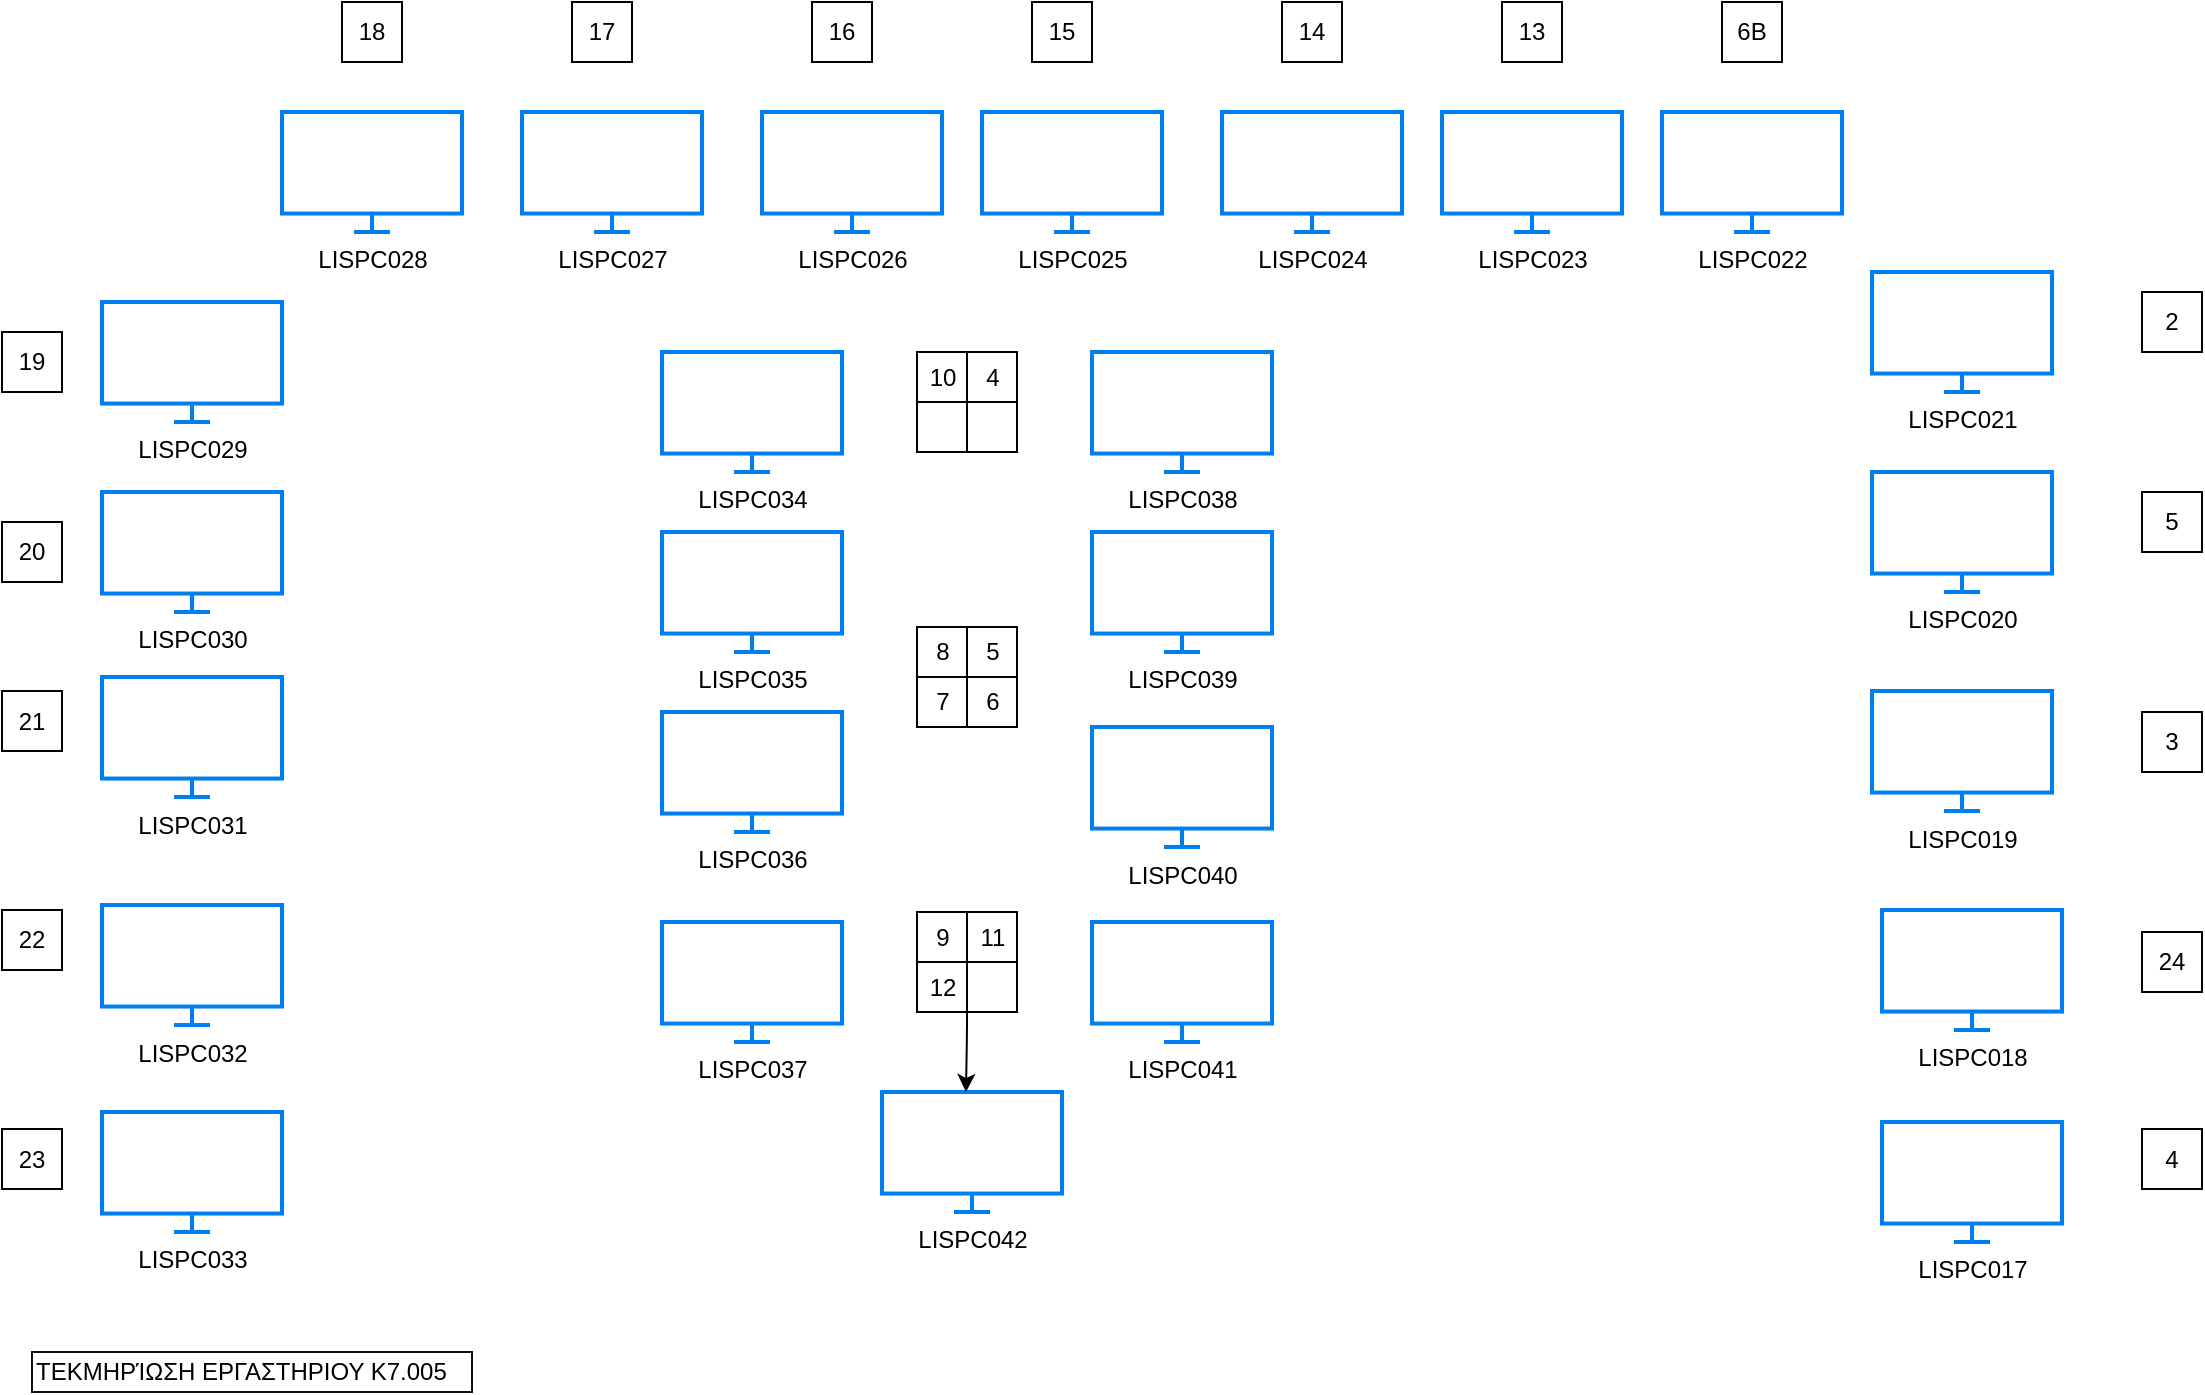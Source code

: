 <mxfile version="10.6.0" type="github"><diagram id="UbyJG_6g9Pn8B1bMpTPK" name="Page-1"><mxGraphModel dx="1314" dy="584" grid="1" gridSize="10" guides="1" tooltips="1" connect="1" arrows="1" fold="1" page="1" pageScale="1" pageWidth="827" pageHeight="1169" math="0" shadow="0"><root><mxCell id="0"/><mxCell id="1" parent="0"/><mxCell id="ywSDAZpUwCqt6Dgi9FQb-10" value="LISPC029" style="html=1;verticalLabelPosition=bottom;align=center;labelBackgroundColor=#ffffff;verticalAlign=top;strokeWidth=2;strokeColor=#0080F0;fillColor=#ffffff;shadow=0;dashed=0;shape=mxgraph.ios7.icons.monitor;" vertex="1" parent="1"><mxGeometry x="70" y="155" width="90" height="60" as="geometry"/></mxCell><mxCell id="ywSDAZpUwCqt6Dgi9FQb-11" value="LISPC030" style="html=1;verticalLabelPosition=bottom;align=center;labelBackgroundColor=#ffffff;verticalAlign=top;strokeWidth=2;strokeColor=#0080F0;fillColor=#ffffff;shadow=0;dashed=0;shape=mxgraph.ios7.icons.monitor;" vertex="1" parent="1"><mxGeometry x="70" y="250" width="90" height="60" as="geometry"/></mxCell><mxCell id="ywSDAZpUwCqt6Dgi9FQb-12" value="LISPC031" style="html=1;verticalLabelPosition=bottom;align=center;labelBackgroundColor=#ffffff;verticalAlign=top;strokeWidth=2;strokeColor=#0080F0;fillColor=#ffffff;shadow=0;dashed=0;shape=mxgraph.ios7.icons.monitor;" vertex="1" parent="1"><mxGeometry x="70" y="342.5" width="90" height="60" as="geometry"/></mxCell><mxCell id="ywSDAZpUwCqt6Dgi9FQb-13" value="LISPC032" style="html=1;verticalLabelPosition=bottom;align=center;labelBackgroundColor=#ffffff;verticalAlign=top;strokeWidth=2;strokeColor=#0080F0;fillColor=#ffffff;shadow=0;dashed=0;shape=mxgraph.ios7.icons.monitor;" vertex="1" parent="1"><mxGeometry x="70" y="456.5" width="90" height="60" as="geometry"/></mxCell><mxCell id="ywSDAZpUwCqt6Dgi9FQb-14" value="LISPC033" style="html=1;verticalLabelPosition=bottom;align=center;labelBackgroundColor=#ffffff;verticalAlign=top;strokeWidth=2;strokeColor=#0080F0;fillColor=#ffffff;shadow=0;dashed=0;shape=mxgraph.ios7.icons.monitor;" vertex="1" parent="1"><mxGeometry x="70" y="560" width="90" height="60" as="geometry"/></mxCell><mxCell id="ywSDAZpUwCqt6Dgi9FQb-15" value="LISPC028" style="html=1;verticalLabelPosition=bottom;align=center;labelBackgroundColor=#ffffff;verticalAlign=top;strokeWidth=2;strokeColor=#0080F0;fillColor=#ffffff;shadow=0;dashed=0;shape=mxgraph.ios7.icons.monitor;direction=east;" vertex="1" parent="1"><mxGeometry x="160" y="60" width="90" height="60" as="geometry"/></mxCell><mxCell id="ywSDAZpUwCqt6Dgi9FQb-16" value="LISPC027" style="html=1;verticalLabelPosition=bottom;align=center;labelBackgroundColor=#ffffff;verticalAlign=top;strokeWidth=2;strokeColor=#0080F0;fillColor=#ffffff;shadow=0;dashed=0;shape=mxgraph.ios7.icons.monitor;" vertex="1" parent="1"><mxGeometry x="280" y="60" width="90" height="60" as="geometry"/></mxCell><mxCell id="ywSDAZpUwCqt6Dgi9FQb-17" value="LISPC026" style="html=1;verticalLabelPosition=bottom;align=center;labelBackgroundColor=#ffffff;verticalAlign=top;strokeWidth=2;strokeColor=#0080F0;fillColor=#ffffff;shadow=0;dashed=0;shape=mxgraph.ios7.icons.monitor;" vertex="1" parent="1"><mxGeometry x="400" y="60" width="90" height="60" as="geometry"/></mxCell><mxCell id="ywSDAZpUwCqt6Dgi9FQb-18" value="LISPC025" style="html=1;verticalLabelPosition=bottom;align=center;labelBackgroundColor=#ffffff;verticalAlign=top;strokeWidth=2;strokeColor=#0080F0;fillColor=#ffffff;shadow=0;dashed=0;shape=mxgraph.ios7.icons.monitor;" vertex="1" parent="1"><mxGeometry x="510" y="60" width="90" height="60" as="geometry"/></mxCell><mxCell id="ywSDAZpUwCqt6Dgi9FQb-19" value="LISPC024" style="html=1;verticalLabelPosition=bottom;align=center;labelBackgroundColor=#ffffff;verticalAlign=top;strokeWidth=2;strokeColor=#0080F0;fillColor=#ffffff;shadow=0;dashed=0;shape=mxgraph.ios7.icons.monitor;" vertex="1" parent="1"><mxGeometry x="630" y="60" width="90" height="60" as="geometry"/></mxCell><mxCell id="ywSDAZpUwCqt6Dgi9FQb-20" value="LISPC023" style="html=1;verticalLabelPosition=bottom;align=center;labelBackgroundColor=#ffffff;verticalAlign=top;strokeWidth=2;strokeColor=#0080F0;fillColor=#ffffff;shadow=0;dashed=0;shape=mxgraph.ios7.icons.monitor;" vertex="1" parent="1"><mxGeometry x="740" y="60" width="90" height="60" as="geometry"/></mxCell><mxCell id="ywSDAZpUwCqt6Dgi9FQb-21" value="LISPC022" style="html=1;verticalLabelPosition=bottom;align=center;labelBackgroundColor=#ffffff;verticalAlign=top;strokeWidth=2;strokeColor=#0080F0;fillColor=#ffffff;shadow=0;dashed=0;shape=mxgraph.ios7.icons.monitor;" vertex="1" parent="1"><mxGeometry x="850" y="60" width="90" height="60" as="geometry"/></mxCell><mxCell id="ywSDAZpUwCqt6Dgi9FQb-22" value="LISPC021" style="html=1;verticalLabelPosition=bottom;align=center;labelBackgroundColor=#ffffff;verticalAlign=top;strokeWidth=2;strokeColor=#0080F0;fillColor=#ffffff;shadow=0;dashed=0;shape=mxgraph.ios7.icons.monitor;" vertex="1" parent="1"><mxGeometry x="955" y="140" width="90" height="60" as="geometry"/></mxCell><mxCell id="ywSDAZpUwCqt6Dgi9FQb-23" value="LISPC020" style="html=1;verticalLabelPosition=bottom;align=center;labelBackgroundColor=#ffffff;verticalAlign=top;strokeWidth=2;strokeColor=#0080F0;fillColor=#ffffff;shadow=0;dashed=0;shape=mxgraph.ios7.icons.monitor;" vertex="1" parent="1"><mxGeometry x="955" y="240" width="90" height="60" as="geometry"/></mxCell><mxCell id="ywSDAZpUwCqt6Dgi9FQb-24" value="LISPC019" style="html=1;verticalLabelPosition=bottom;align=center;labelBackgroundColor=#ffffff;verticalAlign=top;strokeWidth=2;strokeColor=#0080F0;fillColor=#ffffff;shadow=0;dashed=0;shape=mxgraph.ios7.icons.monitor;" vertex="1" parent="1"><mxGeometry x="955" y="349.5" width="90" height="60" as="geometry"/></mxCell><mxCell id="ywSDAZpUwCqt6Dgi9FQb-25" value="LISPC018" style="html=1;verticalLabelPosition=bottom;align=center;labelBackgroundColor=#ffffff;verticalAlign=top;strokeWidth=2;strokeColor=#0080F0;fillColor=#ffffff;shadow=0;dashed=0;shape=mxgraph.ios7.icons.monitor;" vertex="1" parent="1"><mxGeometry x="960" y="459" width="90" height="60" as="geometry"/></mxCell><mxCell id="ywSDAZpUwCqt6Dgi9FQb-26" value="LISPC017" style="html=1;verticalLabelPosition=bottom;align=center;labelBackgroundColor=#ffffff;verticalAlign=top;strokeWidth=2;strokeColor=#0080F0;fillColor=#ffffff;shadow=0;dashed=0;shape=mxgraph.ios7.icons.monitor;" vertex="1" parent="1"><mxGeometry x="960" y="565" width="90" height="60" as="geometry"/></mxCell><mxCell id="ywSDAZpUwCqt6Dgi9FQb-27" value="LISPC034" style="html=1;verticalLabelPosition=bottom;align=center;labelBackgroundColor=#ffffff;verticalAlign=top;strokeWidth=2;strokeColor=#0080F0;fillColor=#ffffff;shadow=0;dashed=0;shape=mxgraph.ios7.icons.monitor;" vertex="1" parent="1"><mxGeometry x="350" y="180" width="90" height="60" as="geometry"/></mxCell><mxCell id="ywSDAZpUwCqt6Dgi9FQb-28" value="LISPC035" style="html=1;verticalLabelPosition=bottom;align=center;labelBackgroundColor=#ffffff;verticalAlign=top;strokeWidth=2;strokeColor=#0080F0;fillColor=#ffffff;shadow=0;dashed=0;shape=mxgraph.ios7.icons.monitor;" vertex="1" parent="1"><mxGeometry x="350" y="270" width="90" height="60" as="geometry"/></mxCell><mxCell id="ywSDAZpUwCqt6Dgi9FQb-29" value="LISPC036" style="html=1;verticalLabelPosition=bottom;align=center;labelBackgroundColor=#ffffff;verticalAlign=top;strokeWidth=2;strokeColor=#0080F0;fillColor=#ffffff;shadow=0;dashed=0;shape=mxgraph.ios7.icons.monitor;" vertex="1" parent="1"><mxGeometry x="350" y="360" width="90" height="60" as="geometry"/></mxCell><mxCell id="ywSDAZpUwCqt6Dgi9FQb-30" value="LISPC037" style="html=1;verticalLabelPosition=bottom;align=center;labelBackgroundColor=#ffffff;verticalAlign=top;strokeWidth=2;strokeColor=#0080F0;fillColor=#ffffff;shadow=0;dashed=0;shape=mxgraph.ios7.icons.monitor;" vertex="1" parent="1"><mxGeometry x="350" y="465" width="90" height="60" as="geometry"/></mxCell><mxCell id="ywSDAZpUwCqt6Dgi9FQb-31" value="LISPC038" style="html=1;verticalLabelPosition=bottom;align=center;labelBackgroundColor=#ffffff;verticalAlign=top;strokeWidth=2;strokeColor=#0080F0;fillColor=#ffffff;shadow=0;dashed=0;shape=mxgraph.ios7.icons.monitor;" vertex="1" parent="1"><mxGeometry x="565" y="180" width="90" height="60" as="geometry"/></mxCell><mxCell id="ywSDAZpUwCqt6Dgi9FQb-32" value="LISPC039" style="html=1;verticalLabelPosition=bottom;align=center;labelBackgroundColor=#ffffff;verticalAlign=top;strokeWidth=2;strokeColor=#0080F0;fillColor=#ffffff;shadow=0;dashed=0;shape=mxgraph.ios7.icons.monitor;" vertex="1" parent="1"><mxGeometry x="565" y="270" width="90" height="60" as="geometry"/></mxCell><mxCell id="ywSDAZpUwCqt6Dgi9FQb-33" value="LISPC040" style="html=1;verticalLabelPosition=bottom;align=center;labelBackgroundColor=#ffffff;verticalAlign=top;strokeWidth=2;strokeColor=#0080F0;fillColor=#ffffff;shadow=0;dashed=0;shape=mxgraph.ios7.icons.monitor;" vertex="1" parent="1"><mxGeometry x="565" y="367.5" width="90" height="60" as="geometry"/></mxCell><mxCell id="ywSDAZpUwCqt6Dgi9FQb-34" value="LISPC041" style="html=1;verticalLabelPosition=bottom;align=center;labelBackgroundColor=#ffffff;verticalAlign=top;strokeWidth=2;strokeColor=#0080F0;fillColor=#ffffff;shadow=0;dashed=0;shape=mxgraph.ios7.icons.monitor;" vertex="1" parent="1"><mxGeometry x="565" y="465" width="90" height="60" as="geometry"/></mxCell><mxCell id="ywSDAZpUwCqt6Dgi9FQb-35" value="LISPC042" style="html=1;verticalLabelPosition=bottom;align=center;labelBackgroundColor=#ffffff;verticalAlign=top;strokeWidth=2;strokeColor=#0080F0;fillColor=#ffffff;shadow=0;dashed=0;shape=mxgraph.ios7.icons.monitor;" vertex="1" parent="1"><mxGeometry x="460" y="550" width="90" height="60" as="geometry"/></mxCell><mxCell id="ywSDAZpUwCqt6Dgi9FQb-36" value="18" style="whiteSpace=wrap;html=1;aspect=fixed;" vertex="1" parent="1"><mxGeometry x="190" y="5" width="30" height="30" as="geometry"/></mxCell><mxCell id="ywSDAZpUwCqt6Dgi9FQb-39" value="17" style="whiteSpace=wrap;html=1;aspect=fixed;" vertex="1" parent="1"><mxGeometry x="305" y="5" width="30" height="30" as="geometry"/></mxCell><mxCell id="ywSDAZpUwCqt6Dgi9FQb-40" value="16" style="whiteSpace=wrap;html=1;aspect=fixed;" vertex="1" parent="1"><mxGeometry x="425" y="5" width="30" height="30" as="geometry"/></mxCell><mxCell id="ywSDAZpUwCqt6Dgi9FQb-41" value="15" style="whiteSpace=wrap;html=1;aspect=fixed;" vertex="1" parent="1"><mxGeometry x="535" y="5" width="30" height="30" as="geometry"/></mxCell><mxCell id="ywSDAZpUwCqt6Dgi9FQb-42" value="14" style="whiteSpace=wrap;html=1;aspect=fixed;" vertex="1" parent="1"><mxGeometry x="660" y="5" width="30" height="30" as="geometry"/></mxCell><mxCell id="ywSDAZpUwCqt6Dgi9FQb-43" value="13" style="whiteSpace=wrap;html=1;aspect=fixed;" vertex="1" parent="1"><mxGeometry x="770" y="5" width="30" height="30" as="geometry"/></mxCell><mxCell id="ywSDAZpUwCqt6Dgi9FQb-44" value="6B" style="whiteSpace=wrap;html=1;aspect=fixed;" vertex="1" parent="1"><mxGeometry x="880" y="5" width="30" height="30" as="geometry"/></mxCell><mxCell id="ywSDAZpUwCqt6Dgi9FQb-45" value="19" style="whiteSpace=wrap;html=1;aspect=fixed;" vertex="1" parent="1"><mxGeometry x="20" y="170" width="30" height="30" as="geometry"/></mxCell><mxCell id="ywSDAZpUwCqt6Dgi9FQb-46" value="20" style="whiteSpace=wrap;html=1;aspect=fixed;" vertex="1" parent="1"><mxGeometry x="20" y="265" width="30" height="30" as="geometry"/></mxCell><mxCell id="ywSDAZpUwCqt6Dgi9FQb-47" value="21" style="whiteSpace=wrap;html=1;aspect=fixed;" vertex="1" parent="1"><mxGeometry x="20" y="349.5" width="30" height="30" as="geometry"/></mxCell><mxCell id="ywSDAZpUwCqt6Dgi9FQb-48" value="22" style="whiteSpace=wrap;html=1;aspect=fixed;" vertex="1" parent="1"><mxGeometry x="20" y="459" width="30" height="30" as="geometry"/></mxCell><mxCell id="ywSDAZpUwCqt6Dgi9FQb-49" value="23" style="whiteSpace=wrap;html=1;aspect=fixed;" vertex="1" parent="1"><mxGeometry x="20" y="568.5" width="30" height="30" as="geometry"/></mxCell><mxCell id="ywSDAZpUwCqt6Dgi9FQb-50" value="2" style="whiteSpace=wrap;html=1;aspect=fixed;" vertex="1" parent="1"><mxGeometry x="1090" y="150" width="30" height="30" as="geometry"/></mxCell><mxCell id="ywSDAZpUwCqt6Dgi9FQb-51" value="5" style="whiteSpace=wrap;html=1;aspect=fixed;" vertex="1" parent="1"><mxGeometry x="1090" y="250" width="30" height="30" as="geometry"/></mxCell><mxCell id="ywSDAZpUwCqt6Dgi9FQb-52" value="3" style="whiteSpace=wrap;html=1;aspect=fixed;" vertex="1" parent="1"><mxGeometry x="1090" y="360" width="30" height="30" as="geometry"/></mxCell><mxCell id="ywSDAZpUwCqt6Dgi9FQb-54" value="4" style="whiteSpace=wrap;html=1;aspect=fixed;" vertex="1" parent="1"><mxGeometry x="1090" y="568.5" width="30" height="30" as="geometry"/></mxCell><mxCell id="ywSDAZpUwCqt6Dgi9FQb-63" value="24" style="whiteSpace=wrap;html=1;aspect=fixed;" vertex="1" parent="1"><mxGeometry x="1090" y="470" width="30" height="30" as="geometry"/></mxCell><mxCell id="ywSDAZpUwCqt6Dgi9FQb-64" value="10" style="rounded=0;whiteSpace=wrap;html=1;" vertex="1" parent="1"><mxGeometry x="477.5" y="180" width="25" height="25" as="geometry"/></mxCell><mxCell id="ywSDAZpUwCqt6Dgi9FQb-66" value="" style="rounded=0;whiteSpace=wrap;html=1;" vertex="1" parent="1"><mxGeometry x="477.5" y="205" width="25" height="25" as="geometry"/></mxCell><mxCell id="ywSDAZpUwCqt6Dgi9FQb-67" value="4" style="rounded=0;whiteSpace=wrap;html=1;" vertex="1" parent="1"><mxGeometry x="502.5" y="180" width="25" height="25" as="geometry"/></mxCell><mxCell id="ywSDAZpUwCqt6Dgi9FQb-68" value="" style="rounded=0;whiteSpace=wrap;html=1;direction=south;" vertex="1" parent="1"><mxGeometry x="502.5" y="205" width="25" height="25" as="geometry"/></mxCell><mxCell id="ywSDAZpUwCqt6Dgi9FQb-72" value="6" style="rounded=0;whiteSpace=wrap;html=1;" vertex="1" parent="1"><mxGeometry x="502.5" y="342.5" width="25" height="25" as="geometry"/></mxCell><mxCell id="ywSDAZpUwCqt6Dgi9FQb-73" style="edgeStyle=orthogonalEdgeStyle;rounded=0;orthogonalLoop=1;jettySize=auto;html=1;exitX=0.5;exitY=1;exitDx=0;exitDy=0;" edge="1" parent="1"><mxGeometry relative="1" as="geometry"><mxPoint x="485" y="388" as="sourcePoint"/><mxPoint x="485" y="387.5" as="targetPoint"/></mxGeometry></mxCell><mxCell id="ywSDAZpUwCqt6Dgi9FQb-74" value="7" style="rounded=0;whiteSpace=wrap;html=1;" vertex="1" parent="1"><mxGeometry x="477.5" y="342.5" width="25" height="25" as="geometry"/></mxCell><mxCell id="ywSDAZpUwCqt6Dgi9FQb-77" value="8" style="rounded=0;whiteSpace=wrap;html=1;" vertex="1" parent="1"><mxGeometry x="477.5" y="317.5" width="25" height="25" as="geometry"/></mxCell><mxCell id="ywSDAZpUwCqt6Dgi9FQb-81" value="5" style="rounded=0;whiteSpace=wrap;html=1;" vertex="1" parent="1"><mxGeometry x="502.5" y="317.5" width="25" height="25" as="geometry"/></mxCell><mxCell id="ywSDAZpUwCqt6Dgi9FQb-82" value="9" style="rounded=0;whiteSpace=wrap;html=1;" vertex="1" parent="1"><mxGeometry x="477.5" y="460" width="25" height="25" as="geometry"/></mxCell><mxCell id="ywSDAZpUwCqt6Dgi9FQb-83" value="" style="rounded=0;whiteSpace=wrap;html=1;" vertex="1" parent="1"><mxGeometry x="502.5" y="485" width="25" height="25" as="geometry"/></mxCell><mxCell id="ywSDAZpUwCqt6Dgi9FQb-84" value="11" style="rounded=0;whiteSpace=wrap;html=1;" vertex="1" parent="1"><mxGeometry x="502.5" y="460" width="25" height="25" as="geometry"/></mxCell><mxCell id="ywSDAZpUwCqt6Dgi9FQb-86" style="edgeStyle=orthogonalEdgeStyle;rounded=0;orthogonalLoop=1;jettySize=auto;html=1;exitX=1;exitY=0.75;exitDx=0;exitDy=0;entryX=0;entryY=0.75;entryDx=0;entryDy=0;" edge="1" parent="1" source="ywSDAZpUwCqt6Dgi9FQb-85" target="ywSDAZpUwCqt6Dgi9FQb-83"><mxGeometry relative="1" as="geometry"/></mxCell><mxCell id="ywSDAZpUwCqt6Dgi9FQb-85" value="12" style="rounded=0;whiteSpace=wrap;html=1;" vertex="1" parent="1"><mxGeometry x="477.5" y="485" width="25" height="25" as="geometry"/></mxCell><mxCell id="ywSDAZpUwCqt6Dgi9FQb-88" value="" style="endArrow=classic;html=1;" edge="1" parent="1"><mxGeometry width="50" height="50" relative="1" as="geometry"><mxPoint x="502.5" y="510" as="sourcePoint"/><mxPoint x="502" y="550" as="targetPoint"/><Array as="points"><mxPoint x="502.5" y="520"/></Array></mxGeometry></mxCell><mxCell id="ywSDAZpUwCqt6Dgi9FQb-91" value="ΤΕΚΜΗΡΊΩΣΗ ΕΡΓΑΣΤΗΡΙΟΥ Κ7.005" style="text;html=1;resizable=0;points=[];autosize=1;align=left;verticalAlign=top;spacingTop=-4;strokeColor=#0F0F0F;" vertex="1" parent="1"><mxGeometry x="35" y="680" width="220" height="20" as="geometry"/></mxCell></root></mxGraphModel></diagram></mxfile>